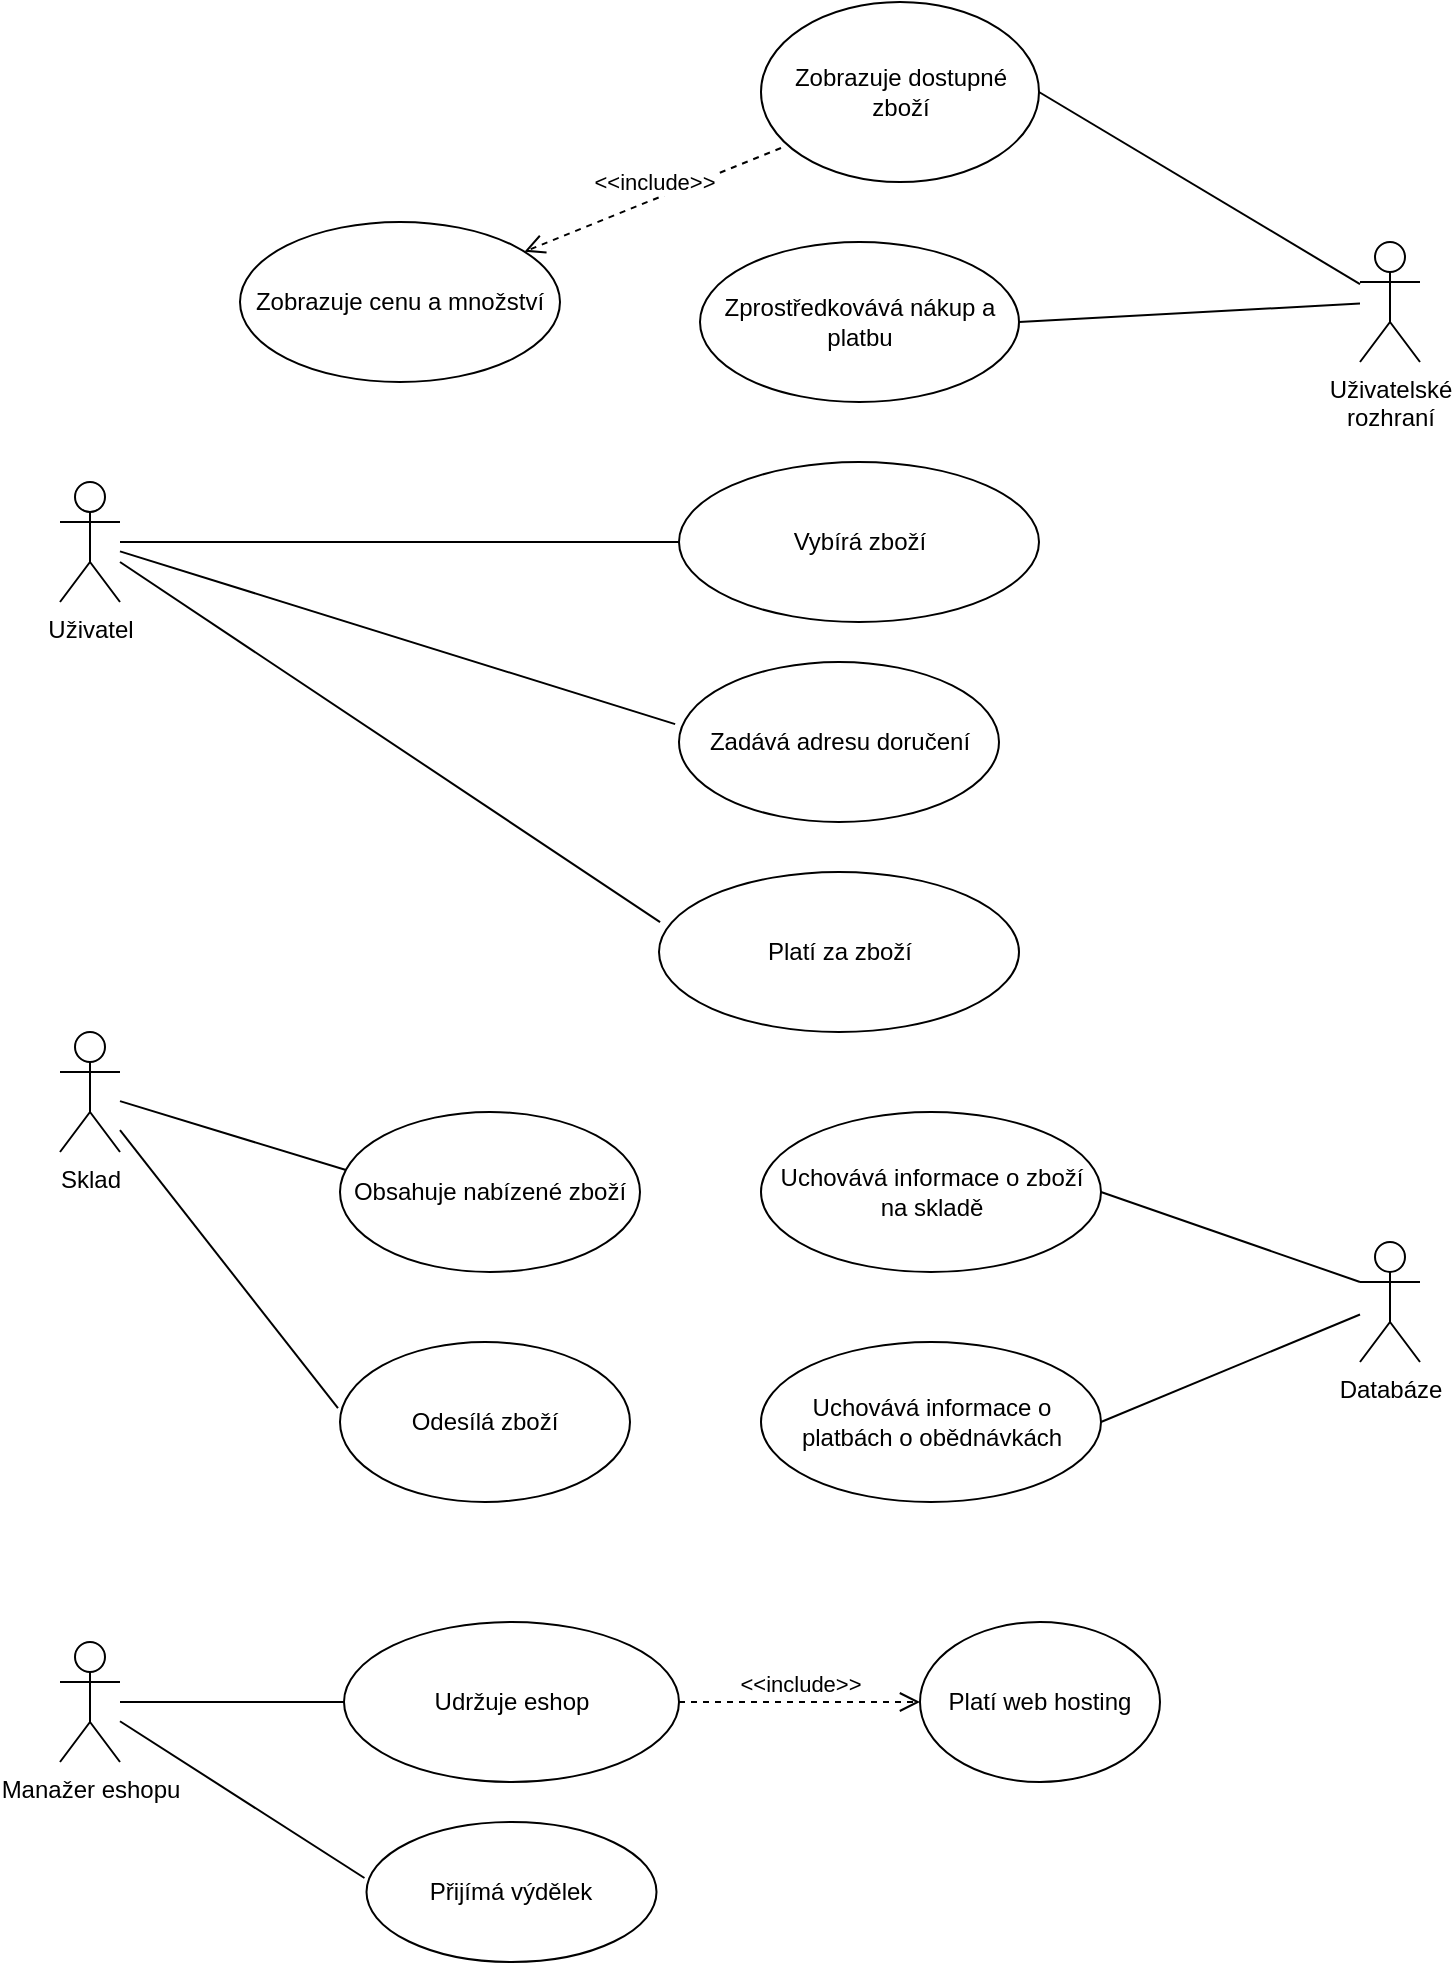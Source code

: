 <mxfile version="20.3.0" type="github">
  <diagram id="QtzbmXPJFVnT6pqp9JkW" name="Page-1">
    <mxGraphModel dx="2889" dy="1154" grid="1" gridSize="10" guides="1" tooltips="1" connect="1" arrows="1" fold="1" page="1" pageScale="1" pageWidth="827" pageHeight="1169" math="0" shadow="0">
      <root>
        <mxCell id="0" />
        <mxCell id="1" parent="0" />
        <mxCell id="-v57nNJkEWmGI66YnKV1-1" value="Uživatel&lt;br&gt;" style="shape=umlActor;verticalLabelPosition=bottom;verticalAlign=top;html=1;" vertex="1" parent="1">
          <mxGeometry x="-40" y="270" width="30" height="60" as="geometry" />
        </mxCell>
        <mxCell id="-v57nNJkEWmGI66YnKV1-2" value="Zobrazuje dostupné zboží" style="ellipse;whiteSpace=wrap;html=1;" vertex="1" parent="1">
          <mxGeometry x="310.5" y="30" width="139" height="90" as="geometry" />
        </mxCell>
        <mxCell id="-v57nNJkEWmGI66YnKV1-3" value="Uživatelské&lt;br&gt;rozhraní" style="shape=umlActor;verticalLabelPosition=bottom;verticalAlign=top;html=1;" vertex="1" parent="1">
          <mxGeometry x="610" y="150" width="30" height="60" as="geometry" />
        </mxCell>
        <mxCell id="-v57nNJkEWmGI66YnKV1-8" value="Databáze" style="shape=umlActor;verticalLabelPosition=bottom;verticalAlign=top;html=1;outlineConnect=0;" vertex="1" parent="1">
          <mxGeometry x="610" y="650" width="30" height="60" as="geometry" />
        </mxCell>
        <mxCell id="-v57nNJkEWmGI66YnKV1-9" value="" style="endArrow=none;html=1;rounded=0;exitX=1;exitY=0.5;exitDx=0;exitDy=0;" edge="1" parent="1" source="-v57nNJkEWmGI66YnKV1-2" target="-v57nNJkEWmGI66YnKV1-3">
          <mxGeometry width="50" height="50" relative="1" as="geometry">
            <mxPoint x="390" y="510" as="sourcePoint" />
            <mxPoint x="440" y="460" as="targetPoint" />
          </mxGeometry>
        </mxCell>
        <mxCell id="-v57nNJkEWmGI66YnKV1-10" value="Zobrazuje cenu a množství" style="ellipse;whiteSpace=wrap;html=1;" vertex="1" parent="1">
          <mxGeometry x="50" y="140" width="160" height="80" as="geometry" />
        </mxCell>
        <mxCell id="-v57nNJkEWmGI66YnKV1-13" value="Vybírá zboží" style="ellipse;whiteSpace=wrap;html=1;" vertex="1" parent="1">
          <mxGeometry x="269.5" y="260" width="180" height="80" as="geometry" />
        </mxCell>
        <mxCell id="-v57nNJkEWmGI66YnKV1-14" value="Zadává adresu doručení" style="ellipse;whiteSpace=wrap;html=1;" vertex="1" parent="1">
          <mxGeometry x="269.5" y="360" width="160" height="80" as="geometry" />
        </mxCell>
        <mxCell id="-v57nNJkEWmGI66YnKV1-15" value="Platí za zboží" style="ellipse;whiteSpace=wrap;html=1;" vertex="1" parent="1">
          <mxGeometry x="259.5" y="465" width="180" height="80" as="geometry" />
        </mxCell>
        <mxCell id="-v57nNJkEWmGI66YnKV1-16" value="" style="endArrow=none;html=1;rounded=0;" edge="1" parent="1" source="-v57nNJkEWmGI66YnKV1-13" target="-v57nNJkEWmGI66YnKV1-1">
          <mxGeometry width="50" height="50" relative="1" as="geometry">
            <mxPoint x="390" y="500" as="sourcePoint" />
            <mxPoint x="440" y="450" as="targetPoint" />
          </mxGeometry>
        </mxCell>
        <mxCell id="-v57nNJkEWmGI66YnKV1-17" value="" style="endArrow=none;html=1;rounded=0;entryX=-0.012;entryY=0.388;entryDx=0;entryDy=0;entryPerimeter=0;" edge="1" parent="1" source="-v57nNJkEWmGI66YnKV1-1" target="-v57nNJkEWmGI66YnKV1-14">
          <mxGeometry width="50" height="50" relative="1" as="geometry">
            <mxPoint x="160" y="190" as="sourcePoint" />
            <mxPoint x="440" y="450" as="targetPoint" />
          </mxGeometry>
        </mxCell>
        <mxCell id="-v57nNJkEWmGI66YnKV1-18" value="" style="endArrow=none;html=1;rounded=0;entryX=0.003;entryY=0.313;entryDx=0;entryDy=0;entryPerimeter=0;" edge="1" parent="1" source="-v57nNJkEWmGI66YnKV1-1" target="-v57nNJkEWmGI66YnKV1-15">
          <mxGeometry width="50" height="50" relative="1" as="geometry">
            <mxPoint x="130" y="230" as="sourcePoint" />
            <mxPoint x="440" y="450" as="targetPoint" />
          </mxGeometry>
        </mxCell>
        <mxCell id="-v57nNJkEWmGI66YnKV1-19" value="Uchovává informace o zboží na skladě" style="ellipse;whiteSpace=wrap;html=1;" vertex="1" parent="1">
          <mxGeometry x="310.5" y="585" width="170" height="80" as="geometry" />
        </mxCell>
        <mxCell id="-v57nNJkEWmGI66YnKV1-20" value="Sklad" style="shape=umlActor;verticalLabelPosition=bottom;verticalAlign=top;html=1;outlineConnect=0;" vertex="1" parent="1">
          <mxGeometry x="-40" y="545" width="30" height="60" as="geometry" />
        </mxCell>
        <mxCell id="-v57nNJkEWmGI66YnKV1-25" value="Obsahuje nabízené zboží" style="ellipse;whiteSpace=wrap;html=1;" vertex="1" parent="1">
          <mxGeometry x="100" y="585" width="150" height="80" as="geometry" />
        </mxCell>
        <mxCell id="-v57nNJkEWmGI66YnKV1-26" value="" style="endArrow=none;html=1;rounded=0;entryX=1;entryY=0.5;entryDx=0;entryDy=0;exitX=0;exitY=0.333;exitDx=0;exitDy=0;exitPerimeter=0;" edge="1" parent="1" source="-v57nNJkEWmGI66YnKV1-8" target="-v57nNJkEWmGI66YnKV1-19">
          <mxGeometry width="50" height="50" relative="1" as="geometry">
            <mxPoint x="390" y="500" as="sourcePoint" />
            <mxPoint x="440" y="450" as="targetPoint" />
          </mxGeometry>
        </mxCell>
        <mxCell id="-v57nNJkEWmGI66YnKV1-27" value="" style="endArrow=none;html=1;rounded=0;exitX=0.02;exitY=0.363;exitDx=0;exitDy=0;exitPerimeter=0;" edge="1" parent="1" source="-v57nNJkEWmGI66YnKV1-25" target="-v57nNJkEWmGI66YnKV1-20">
          <mxGeometry width="50" height="50" relative="1" as="geometry">
            <mxPoint x="390" y="500" as="sourcePoint" />
            <mxPoint x="440" y="450" as="targetPoint" />
          </mxGeometry>
        </mxCell>
        <mxCell id="-v57nNJkEWmGI66YnKV1-28" value="Odesílá zboží" style="ellipse;whiteSpace=wrap;html=1;" vertex="1" parent="1">
          <mxGeometry x="100" y="700" width="145" height="80" as="geometry" />
        </mxCell>
        <mxCell id="-v57nNJkEWmGI66YnKV1-30" value="&amp;lt;&amp;lt;include&amp;gt;&amp;gt;" style="html=1;verticalAlign=bottom;endArrow=open;dashed=1;endSize=8;rounded=0;exitX=0.072;exitY=0.811;exitDx=0;exitDy=0;exitPerimeter=0;" edge="1" parent="1" source="-v57nNJkEWmGI66YnKV1-2" target="-v57nNJkEWmGI66YnKV1-10">
          <mxGeometry relative="1" as="geometry">
            <mxPoint x="450" y="470" as="sourcePoint" />
            <mxPoint x="370" y="470" as="targetPoint" />
          </mxGeometry>
        </mxCell>
        <mxCell id="-v57nNJkEWmGI66YnKV1-31" value="Zprostředkovává nákup a platbu" style="ellipse;whiteSpace=wrap;html=1;" vertex="1" parent="1">
          <mxGeometry x="280" y="150" width="159.5" height="80" as="geometry" />
        </mxCell>
        <mxCell id="-v57nNJkEWmGI66YnKV1-32" value="" style="endArrow=none;html=1;rounded=0;exitX=1;exitY=0.5;exitDx=0;exitDy=0;" edge="1" parent="1" source="-v57nNJkEWmGI66YnKV1-31" target="-v57nNJkEWmGI66YnKV1-3">
          <mxGeometry width="50" height="50" relative="1" as="geometry">
            <mxPoint x="390" y="490" as="sourcePoint" />
            <mxPoint x="440" y="440" as="targetPoint" />
          </mxGeometry>
        </mxCell>
        <mxCell id="-v57nNJkEWmGI66YnKV1-33" value="" style="endArrow=none;html=1;rounded=0;exitX=-0.007;exitY=0.413;exitDx=0;exitDy=0;exitPerimeter=0;" edge="1" parent="1" source="-v57nNJkEWmGI66YnKV1-28" target="-v57nNJkEWmGI66YnKV1-20">
          <mxGeometry width="50" height="50" relative="1" as="geometry">
            <mxPoint x="390" y="490" as="sourcePoint" />
            <mxPoint x="440" y="440" as="targetPoint" />
          </mxGeometry>
        </mxCell>
        <mxCell id="-v57nNJkEWmGI66YnKV1-34" value="Uchovává informace o platbách o obědnávkách" style="ellipse;whiteSpace=wrap;html=1;" vertex="1" parent="1">
          <mxGeometry x="310.5" y="700" width="170" height="80" as="geometry" />
        </mxCell>
        <mxCell id="-v57nNJkEWmGI66YnKV1-35" value="" style="endArrow=none;html=1;rounded=0;exitX=1;exitY=0.5;exitDx=0;exitDy=0;" edge="1" parent="1" source="-v57nNJkEWmGI66YnKV1-34" target="-v57nNJkEWmGI66YnKV1-8">
          <mxGeometry width="50" height="50" relative="1" as="geometry">
            <mxPoint x="390" y="590" as="sourcePoint" />
            <mxPoint x="440" y="540" as="targetPoint" />
          </mxGeometry>
        </mxCell>
        <mxCell id="-v57nNJkEWmGI66YnKV1-36" value="Manažer eshopu" style="shape=umlActor;verticalLabelPosition=bottom;verticalAlign=top;html=1;outlineConnect=0;" vertex="1" parent="1">
          <mxGeometry x="-40" y="850" width="30" height="60" as="geometry" />
        </mxCell>
        <mxCell id="-v57nNJkEWmGI66YnKV1-42" value="Udržuje eshop" style="ellipse;whiteSpace=wrap;html=1;" vertex="1" parent="1">
          <mxGeometry x="102" y="840" width="167.5" height="80" as="geometry" />
        </mxCell>
        <mxCell id="-v57nNJkEWmGI66YnKV1-43" value="" style="endArrow=none;html=1;rounded=0;" edge="1" parent="1" source="-v57nNJkEWmGI66YnKV1-42" target="-v57nNJkEWmGI66YnKV1-36">
          <mxGeometry width="50" height="50" relative="1" as="geometry">
            <mxPoint x="390" y="690" as="sourcePoint" />
            <mxPoint x="440" y="640" as="targetPoint" />
          </mxGeometry>
        </mxCell>
        <mxCell id="-v57nNJkEWmGI66YnKV1-44" value="Platí web hosting" style="ellipse;whiteSpace=wrap;html=1;" vertex="1" parent="1">
          <mxGeometry x="390" y="840" width="120" height="80" as="geometry" />
        </mxCell>
        <mxCell id="-v57nNJkEWmGI66YnKV1-45" value="&amp;lt;&amp;lt;include&amp;gt;&amp;gt;" style="html=1;verticalAlign=bottom;endArrow=open;dashed=1;endSize=8;rounded=0;exitX=1;exitY=0.5;exitDx=0;exitDy=0;entryX=0;entryY=0.5;entryDx=0;entryDy=0;" edge="1" parent="1" source="-v57nNJkEWmGI66YnKV1-42" target="-v57nNJkEWmGI66YnKV1-44">
          <mxGeometry relative="1" as="geometry">
            <mxPoint x="423.678" y="950" as="sourcePoint" />
            <mxPoint x="295.319" y="1001.823" as="targetPoint" />
          </mxGeometry>
        </mxCell>
        <mxCell id="-v57nNJkEWmGI66YnKV1-46" value="Přijímá výdělek" style="ellipse;whiteSpace=wrap;html=1;" vertex="1" parent="1">
          <mxGeometry x="113.25" y="940" width="145" height="70" as="geometry" />
        </mxCell>
        <mxCell id="-v57nNJkEWmGI66YnKV1-47" value="" style="endArrow=none;html=1;rounded=0;entryX=-0.007;entryY=0.4;entryDx=0;entryDy=0;entryPerimeter=0;" edge="1" parent="1" source="-v57nNJkEWmGI66YnKV1-36" target="-v57nNJkEWmGI66YnKV1-46">
          <mxGeometry width="50" height="50" relative="1" as="geometry">
            <mxPoint x="390" y="690" as="sourcePoint" />
            <mxPoint x="440" y="640" as="targetPoint" />
          </mxGeometry>
        </mxCell>
      </root>
    </mxGraphModel>
  </diagram>
</mxfile>
